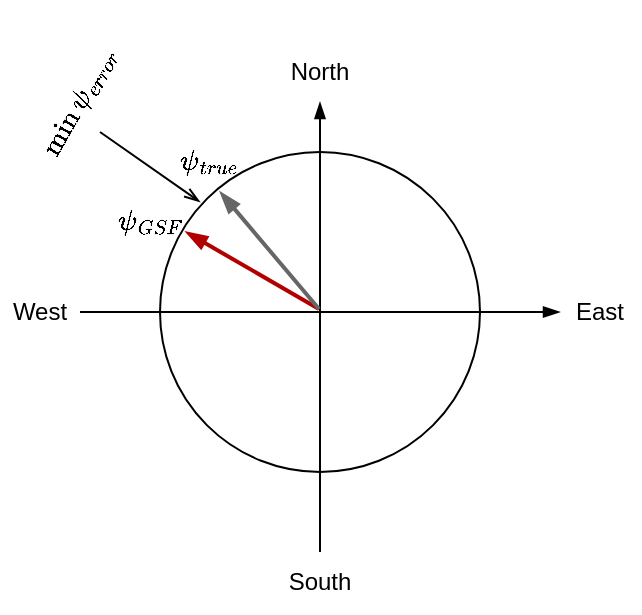 <mxfile version="15.6.3" type="device"><diagram id="-feqlLXLvjb3GwORE2zJ" name="Page-1"><mxGraphModel dx="2037" dy="489" grid="1" gridSize="10" guides="1" tooltips="1" connect="1" arrows="1" fold="1" page="1" pageScale="1" pageWidth="1169" pageHeight="827" math="1" shadow="0"><root><mxCell id="0"/><mxCell id="1" parent="0"/><mxCell id="o-SM8OzkeYhuigWQqK4l-1" value="" style="ellipse;whiteSpace=wrap;html=1;aspect=fixed;fillColor=none;" parent="1" vertex="1"><mxGeometry x="40" y="120" width="160" height="160" as="geometry"/></mxCell><mxCell id="o-SM8OzkeYhuigWQqK4l-2" value="" style="endArrow=blockThin;html=1;rounded=0;endFill=1;" parent="1" edge="1"><mxGeometry width="50" height="50" relative="1" as="geometry"><mxPoint y="200" as="sourcePoint"/><mxPoint x="240" y="200" as="targetPoint"/></mxGeometry></mxCell><mxCell id="o-SM8OzkeYhuigWQqK4l-3" value="" style="endArrow=blockThin;html=1;rounded=0;endFill=1;" parent="1" target="o-SM8OzkeYhuigWQqK4l-4" edge="1"><mxGeometry width="50" height="50" relative="1" as="geometry"><mxPoint x="120" y="320" as="sourcePoint"/><mxPoint x="120" y="80" as="targetPoint"/></mxGeometry></mxCell><mxCell id="o-SM8OzkeYhuigWQqK4l-4" value="North" style="text;html=1;strokeColor=none;fillColor=none;align=center;verticalAlign=middle;whiteSpace=wrap;rounded=0;" parent="1" vertex="1"><mxGeometry x="90" y="65" width="60" height="30" as="geometry"/></mxCell><mxCell id="o-SM8OzkeYhuigWQqK4l-5" value="East" style="text;html=1;strokeColor=none;fillColor=none;align=center;verticalAlign=middle;whiteSpace=wrap;rounded=0;" parent="1" vertex="1"><mxGeometry x="240" y="185" width="40" height="30" as="geometry"/></mxCell><mxCell id="o-SM8OzkeYhuigWQqK4l-6" value="South" style="text;html=1;strokeColor=none;fillColor=none;align=center;verticalAlign=middle;whiteSpace=wrap;rounded=0;" parent="1" vertex="1"><mxGeometry x="90" y="320" width="60" height="30" as="geometry"/></mxCell><mxCell id="o-SM8OzkeYhuigWQqK4l-7" value="West" style="text;html=1;strokeColor=none;fillColor=none;align=center;verticalAlign=middle;whiteSpace=wrap;rounded=0;" parent="1" vertex="1"><mxGeometry x="-40" y="185" width="40" height="30" as="geometry"/></mxCell><mxCell id="o-SM8OzkeYhuigWQqK4l-16" value="" style="endArrow=blockThin;html=1;rounded=0;strokeWidth=2;endFill=1;entryX=0.081;entryY=0.25;entryDx=0;entryDy=0;entryPerimeter=0;fillColor=#e51400;strokeColor=#B20000;" parent="1" target="o-SM8OzkeYhuigWQqK4l-1" edge="1"><mxGeometry width="50" height="50" relative="1" as="geometry"><mxPoint x="119.5" y="198.5" as="sourcePoint"/><mxPoint x="119.5" y="120" as="targetPoint"/></mxGeometry></mxCell><mxCell id="o-SM8OzkeYhuigWQqK4l-17" value="" style="endArrow=blockThin;html=1;rounded=0;strokeWidth=2;endFill=1;entryX=0.188;entryY=0.125;entryDx=0;entryDy=0;fillColor=#f5f5f5;gradientColor=#b3b3b3;strokeColor=#666666;entryPerimeter=0;" parent="1" target="o-SM8OzkeYhuigWQqK4l-1" edge="1"><mxGeometry width="50" height="50" relative="1" as="geometry"><mxPoint x="119.5" y="198.5" as="sourcePoint"/><mxPoint x="190" y="180" as="targetPoint"/></mxGeometry></mxCell><mxCell id="o-SM8OzkeYhuigWQqK4l-23" value="&lt;font style=&quot;font-size: 12px&quot;&gt;$$\psi_{GSF}$$&lt;/font&gt;" style="text;html=1;strokeColor=none;fillColor=none;align=center;verticalAlign=middle;whiteSpace=wrap;rounded=0;" parent="1" vertex="1"><mxGeometry x="20" y="140" width="30" height="30" as="geometry"/></mxCell><mxCell id="o-SM8OzkeYhuigWQqK4l-25" value="$$\psi_{true}$$" style="text;html=1;strokeColor=none;fillColor=none;align=center;verticalAlign=middle;whiteSpace=wrap;rounded=0;" parent="1" vertex="1"><mxGeometry x="50" y="110" width="30" height="30" as="geometry"/></mxCell><mxCell id="M-tNBCEhjDSxotT6RjLA-2" value="$$\min\psi_{error}$$" style="text;html=1;strokeColor=none;fillColor=none;align=center;verticalAlign=middle;whiteSpace=wrap;rounded=0;fontSize=12;rotation=300;" parent="1" vertex="1"><mxGeometry x="-30" y="80" width="60" height="30" as="geometry"/></mxCell><mxCell id="M-tNBCEhjDSxotT6RjLA-4" value="" style="endArrow=openThin;html=1;rounded=0;fontSize=12;strokeWidth=1;endFill=0;" parent="1" edge="1"><mxGeometry width="50" height="50" relative="1" as="geometry"><mxPoint x="10" y="110" as="sourcePoint"/><mxPoint x="60" y="145" as="targetPoint"/></mxGeometry></mxCell></root></mxGraphModel></diagram></mxfile>